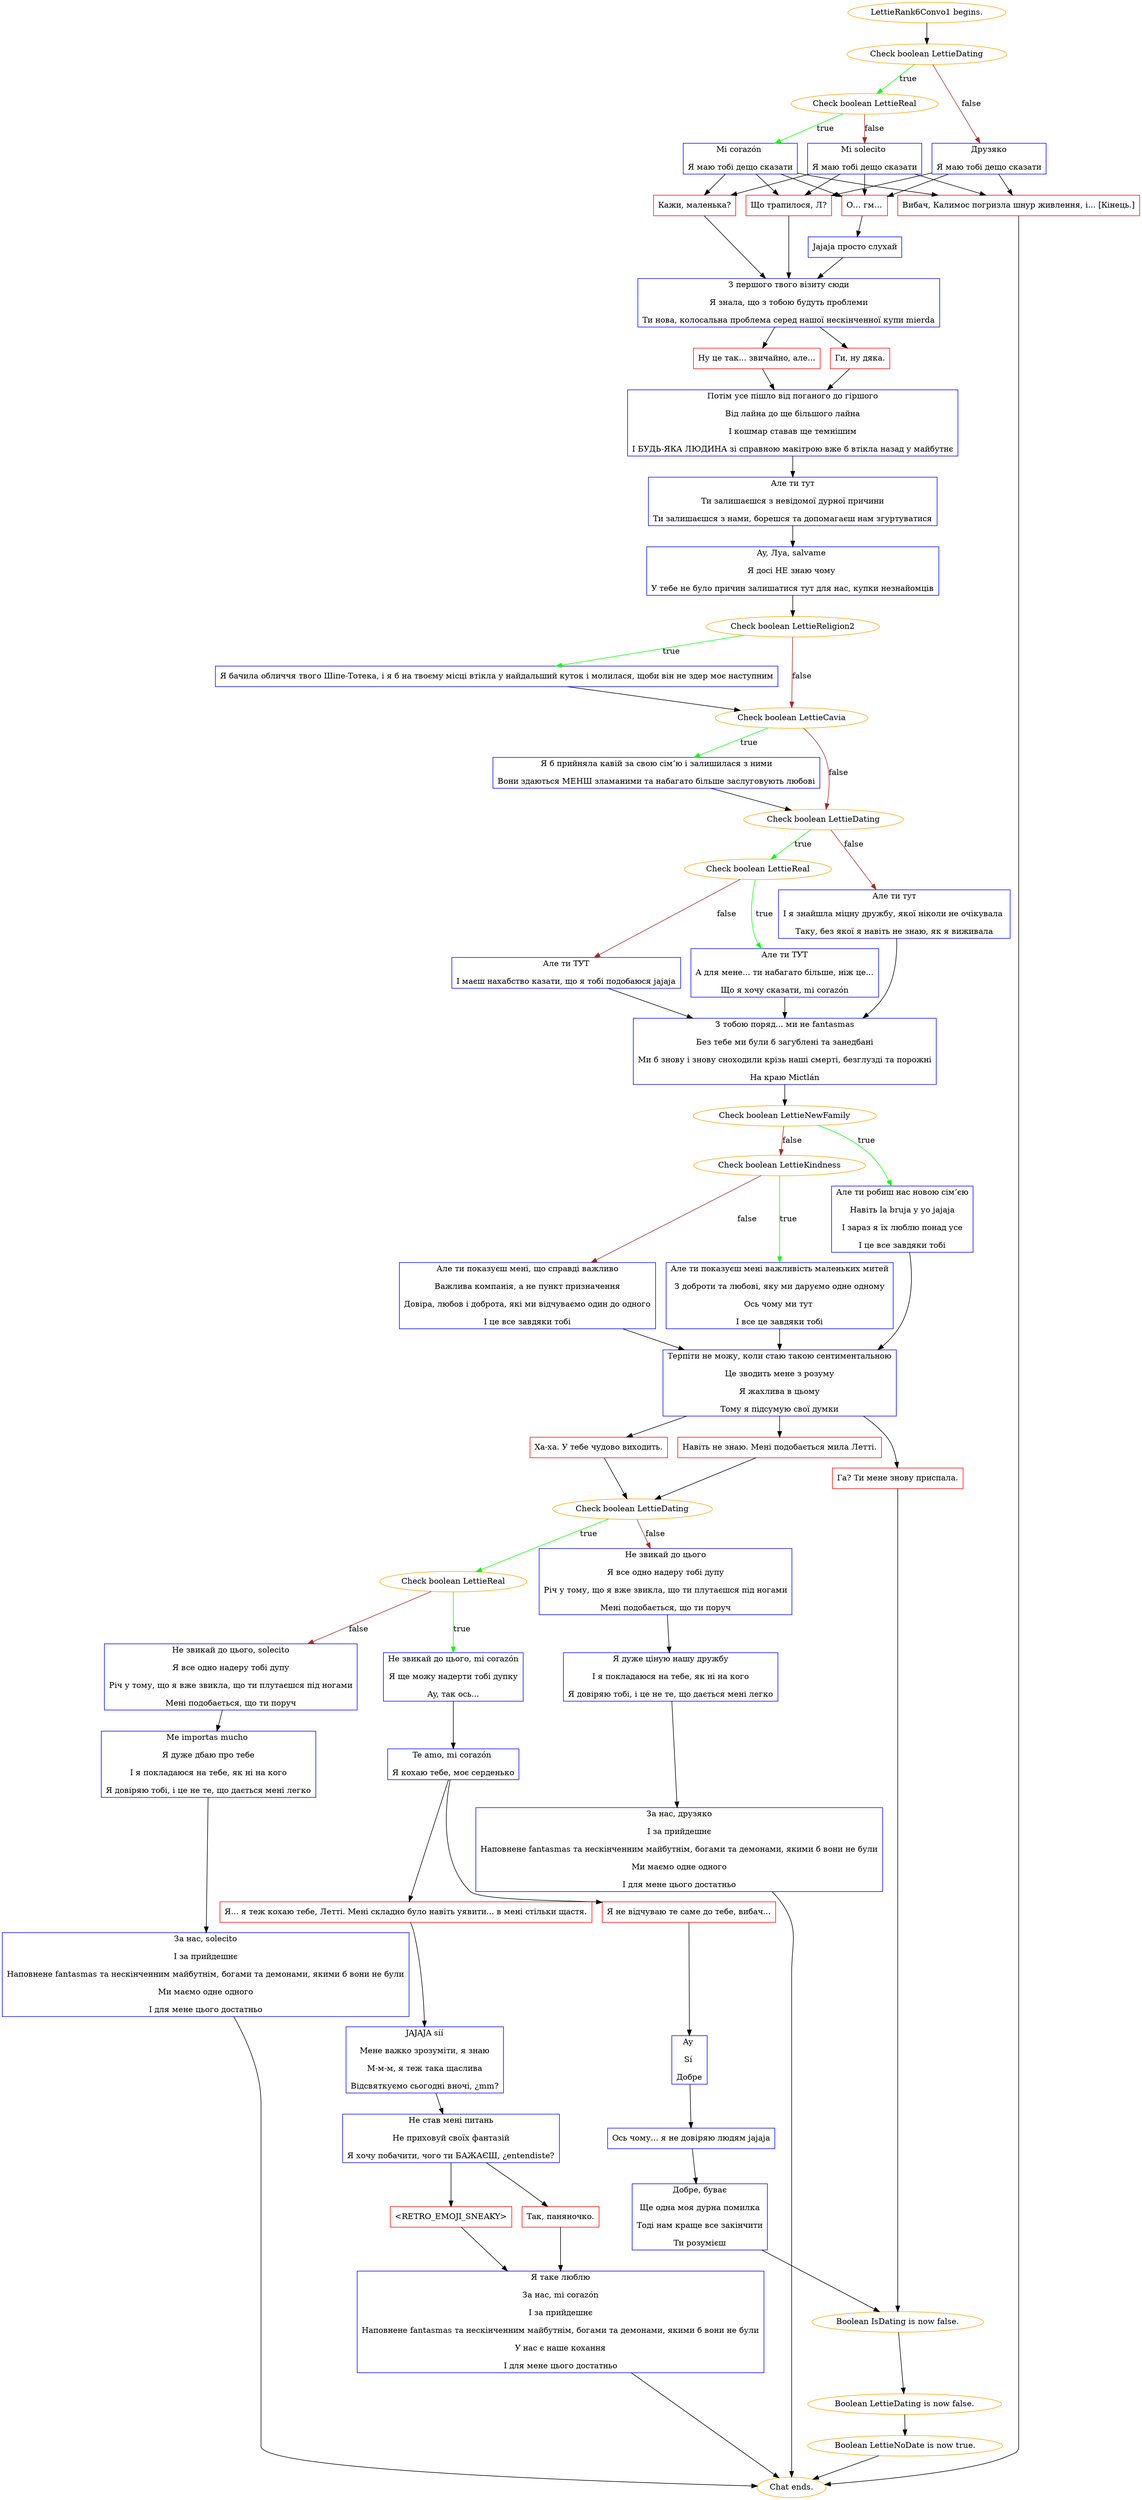 digraph {
	"LettieRank6Convo1 begins." [color=orange];
		"LettieRank6Convo1 begins." -> j2452349781;
	j2452349781 [label="Check boolean LettieDating",color=orange];
		j2452349781 -> j2676259319 [label=true,color=green];
		j2452349781 -> j2235831559 [label=false,color=brown];
	j2676259319 [label="Check boolean LettieReal",color=orange];
		j2676259319 -> j387063007 [label=true,color=green];
		j2676259319 -> j654902596 [label=false,color=brown];
	j2235831559 [label="Друзяко
Я маю тобі дещо сказати",shape=box,color=blue];
		j2235831559 -> j2660486848;
		j2235831559 -> j1210583621;
		j2235831559 -> j387746206;
	j387063007 [label="Mi corazón 
Я маю тобі дещо сказати",shape=box,color=blue];
		j387063007 -> j708529671;
		j387063007 -> j2660486848;
		j387063007 -> j1210583621;
		j387063007 -> j387746206;
	j654902596 [label="Mi solecito 
Я маю тобі дещо сказати",shape=box,color=blue];
		j654902596 -> j708529671;
		j654902596 -> j2660486848;
		j654902596 -> j1210583621;
		j654902596 -> j387746206;
	j2660486848 [label="Що трапилося, Л?",shape=box,color=red];
		j2660486848 -> j3904595501;
	j1210583621 [label="О… гм…",shape=box,color=red];
		j1210583621 -> j110647738;
	j387746206 [label="Вибач, Калимос погризла шнур живлення, і... [Кінець.]",shape=box,color=red];
		j387746206 -> "Chat ends.";
	j708529671 [label="Кажи, маленька?",shape=box,color=red];
		j708529671 -> j3904595501;
	j3904595501 [label="З першого твого візиту сюди
Я знала, що з тобою будуть проблеми
Ти нова, колосальна проблема серед нашої нескінченної купи mierda",shape=box,color=blue];
		j3904595501 -> j1350530035;
		j3904595501 -> j2621483279;
	j110647738 [label="Jajaja просто слухай",shape=box,color=blue];
		j110647738 -> j3904595501;
	"Chat ends." [color=orange];
	j1350530035 [label="Ги, ну дяка.",shape=box,color=red];
		j1350530035 -> j708793972;
	j2621483279 [label="Ну це так... звичайно, але...",shape=box,color=red];
		j2621483279 -> j708793972;
	j708793972 [label="Потім усе пішло від поганого до гіршого
Від лайна до ще більшого лайна
І кошмар ставав ще темнішим
І БУДЬ-ЯКА ЛЮДИНА зі справною макітрою вже б втікла назад у майбутнє",shape=box,color=blue];
		j708793972 -> j940336490;
	j940336490 [label="Але ти тут
Ти залишаєшся з невідомої дурної причини
Ти залишаєшся з нами, борешся та допомагаєш нам згуртуватися",shape=box,color=blue];
		j940336490 -> j1941086285;
	j1941086285 [label="Ay, Луа, salvame 
Я досі НЕ знаю чому 
У тебе не було причин залишатися тут для нас, купки незнайомців",shape=box,color=blue];
		j1941086285 -> j1387050652;
	j1387050652 [label="Check boolean LettieReligion2",color=orange];
		j1387050652 -> j3007074474 [label=true,color=green];
		j1387050652 -> j1551587699 [label=false,color=brown];
	j3007074474 [label="Я бачила обличчя твого Шіпе-Тотека, і я б на твоєму місці втікла у найдальший куток і молилася, щоби він не здер моє наступним",shape=box,color=blue];
		j3007074474 -> j1551587699;
	j1551587699 [label="Check boolean LettieCavia",color=orange];
		j1551587699 -> j1029820686 [label=true,color=green];
		j1551587699 -> j466073509 [label=false,color=brown];
	j1029820686 [label="Я б прийняла кавій за свою сім’ю і залишилася з ними
Вони здаються МЕНШ зламаними та набагато більше заслуговують любові",shape=box,color=blue];
		j1029820686 -> j466073509;
	j466073509 [label="Check boolean LettieDating",color=orange];
		j466073509 -> j4125224585 [label=true,color=green];
		j466073509 -> j1651030010 [label=false,color=brown];
	j4125224585 [label="Check boolean LettieReal",color=orange];
		j4125224585 -> j1749754459 [label=true,color=green];
		j4125224585 -> j2423841313 [label=false,color=brown];
	j1651030010 [label="Але ти тут
І я знайшла міцну дружбу, якої ніколи не очікувала 
Таку, без якої я навіть не знаю, як я виживала",shape=box,color=blue];
		j1651030010 -> j2944909734;
	j1749754459 [label="Але ти ТУТ
А для мене... ти набагато більше, ніж це...
Що я хочу сказати, mi corazón",shape=box,color=blue];
		j1749754459 -> j2944909734;
	j2423841313 [label="Але ти ТУТ
І маєш нахабство казати, що я тобі подобаюся jajaja",shape=box,color=blue];
		j2423841313 -> j2944909734;
	j2944909734 [label="З тобою поряд... ми не fantasmas
Без тебе ми були б загублені та занедбані
Ми б знову і знову сноходили крізь наші смерті, безглузді та порожні
На краю Mictlán",shape=box,color=blue];
		j2944909734 -> j1595476292;
	j1595476292 [label="Check boolean LettieNewFamily",color=orange];
		j1595476292 -> j3775503101 [label=true,color=green];
		j1595476292 -> j3009833502 [label=false,color=brown];
	j3775503101 [label="Але ти робиш нас новою сім’єю
Навіть la bruja y yo jajaja
І зараз я їх люблю понад усе
І це все завдяки тобі",shape=box,color=blue];
		j3775503101 -> j2677716896;
	j3009833502 [label="Check boolean LettieKindness",color=orange];
		j3009833502 -> j1315901291 [label=true,color=green];
		j3009833502 -> j2957683688 [label=false,color=brown];
	j2677716896 [label="Терпіти не можу, коли стаю такою сентиментальною
Це зводить мене з розуму
Я жахлива в цьому
Тому я підсумую свої думки",shape=box,color=blue];
		j2677716896 -> j168342390;
		j2677716896 -> j153304552;
		j2677716896 -> j4035569760;
	j1315901291 [label="Але ти показуєш мені важливість маленьких митей
З доброти та любові, яку ми даруємо одне одному
Ось чому ми тут 
І все це завдяки тобі",shape=box,color=blue];
		j1315901291 -> j2677716896;
	j2957683688 [label="Але ти показуєш мені, що справді важливо
Важлива компанія, а не пункт призначення
Довіра, любов і доброта, які ми відчуваємо один до одного
І це все завдяки тобі",shape=box,color=blue];
		j2957683688 -> j2677716896;
	j168342390 [label="Ха-ха. У тебе чудово виходить.",shape=box,color=red];
		j168342390 -> j407131291;
	j153304552 [label="Навіть не знаю. Мені подобається мила Летті.",shape=box,color=red];
		j153304552 -> j407131291;
	j4035569760 [label="Га? Ти мене знову приспала.",shape=box,color=red];
		j4035569760 -> j3606744485;
	j407131291 [label="Check boolean LettieDating",color=orange];
		j407131291 -> j2969545787 [label=true,color=green];
		j407131291 -> j1692448339 [label=false,color=brown];
	j3606744485 [label="Boolean IsDating is now false.",color=orange];
		j3606744485 -> j2226684218;
	j2969545787 [label="Check boolean LettieReal",color=orange];
		j2969545787 -> j2165394027 [label=true,color=green];
		j2969545787 -> j497283431 [label=false,color=brown];
	j1692448339 [label="Не звикай до цього
Я все одно надеру тобі дупу
Річ у тому, що я вже звикла, що ти плутаєшся під ногами
Мені подобається, що ти поруч",shape=box,color=blue];
		j1692448339 -> j246311840;
	j2226684218 [label="Boolean LettieDating is now false.",color=orange];
		j2226684218 -> j2703113057;
	j2165394027 [label="Не звикай до цього, mi corazón
Я ще можу надерти тобі дупку
Ay, так ось...",shape=box,color=blue];
		j2165394027 -> j3979665989;
	j497283431 [label="Не звикай до цього, solecito
Я все одно надеру тобі дупу
Річ у тому, що я вже звикла, що ти плутаєшся під ногами
Мені подобається, що ти поруч",shape=box,color=blue];
		j497283431 -> j3935360480;
	j246311840 [label="Я дуже ціную нашу дружбу
І я покладаюся на тебе, як ні на кого
Я довіряю тобі, і це не те, що дається мені легко",shape=box,color=blue];
		j246311840 -> j1975772861;
	j2703113057 [label="Boolean LettieNoDate is now true.",color=orange];
		j2703113057 -> "Chat ends.";
	j3979665989 [label="Te amo, mi corazón 
Я кохаю тебе, моє серденько",shape=box,color=blue];
		j3979665989 -> j3063708068;
		j3979665989 -> j3526154020;
	j3935360480 [label="Me importas mucho 
Я дуже дбаю про тебе
І я покладаюся на тебе, як ні на кого
Я довіряю тобі, і це не те, що дається мені легко",shape=box,color=blue];
		j3935360480 -> j3335774466;
	j1975772861 [label="За нас, друзяко
І за прийдешнє
Наповнене fantasmas та нескінченним майбутнім, богами та демонами, якими б вони не були
Ми маємо одне одного
І для мене цього достатньо",shape=box,color=blue];
		j1975772861 -> "Chat ends.";
	j3063708068 [label="Я не відчуваю те саме до тебе, вибач...",shape=box,color=red];
		j3063708068 -> j2015404162;
	j3526154020 [label="Я... я теж кохаю тебе, Летті. Мені складно було навіть уявити... в мені стільки щастя.",shape=box,color=red];
		j3526154020 -> j2461529208;
	j3335774466 [label="За нас, solecito
І за прийдешнє
Наповнене fantasmas та нескінченним майбутнім, богами та демонами, якими б вони не були
Ми маємо одне одного
І для мене цього достатньо",shape=box,color=blue];
		j3335774466 -> "Chat ends.";
	j2015404162 [label="Ay 
Sí 
Добре",shape=box,color=blue];
		j2015404162 -> j2253094179;
	j2461529208 [label="JAJAJA síí
Мене важко зрозуміти, я знаю
М-м-м, я теж така щаслива
Відсвяткуємо сьогодні вночі, ¿mm?",shape=box,color=blue];
		j2461529208 -> j2818163185;
	j2253094179 [label="Ось чому... я не довіряю людям jajaja",shape=box,color=blue];
		j2253094179 -> j638504166;
	j2818163185 [label="Не став мені питань
Не приховуй своїх фантазій
Я хочу побачити, чого ти БАЖАЄШ, ¿entendiste?",shape=box,color=blue];
		j2818163185 -> j3827452618;
		j2818163185 -> j4211762370;
	j638504166 [label="Добре, буває
Ще одна моя дурна помилка
Тоді нам краще все закінчити
Ти розумієш",shape=box,color=blue];
		j638504166 -> j3606744485;
	j3827452618 [label="Так, паняночко.",shape=box,color=red];
		j3827452618 -> j276918144;
	j4211762370 [label="<RETRO_EMOJI_SNEAKY>",shape=box,color=red];
		j4211762370 -> j276918144;
	j276918144 [label="Я таке люблю
За нас, mi corazón
І за прийдешнє
Наповнене fantasmas та нескінченним майбутнім, богами та демонами, якими б вони не були
У нас є наше кохання
І для мене цього достатньо",shape=box,color=blue];
		j276918144 -> "Chat ends.";
}